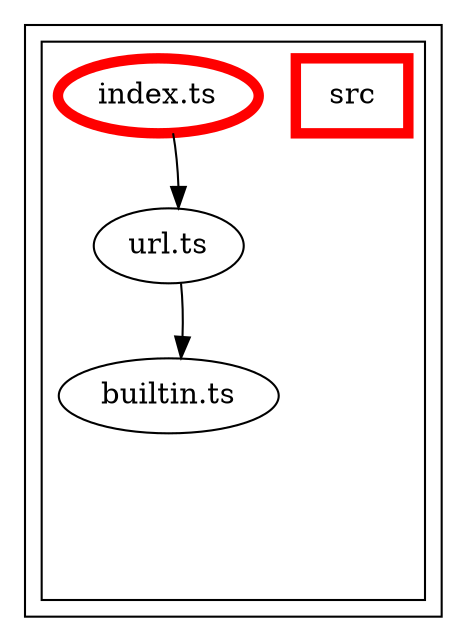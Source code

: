 digraph "dependency-graph-@siteimprove/alfa-url" {
  compound = true;
  "src/url.ts";
  "src/builtin.ts";
  subgraph "cluster_src" {
    color = "#000000";
    label = "";
    "exit_src" [
      style = "invis";
    ];
    subgraph "cluster_src" {
      color = "#000000";
      label = "";
      "name_src" [
        penwidth = 5;
        shape = "rectangle";
        color = "#ff0000";
        label = "src";
      ];
      "exit_src" [
        style = "invis";
      ];
      "src/builtin.ts" [
        label = "builtin.ts";
      ];
      "src/index.ts" [
        label = "index.ts";
        color = "#ff0000";
        penwidth = 5;
      ];
      "src/url.ts" [
        label = "url.ts";
      ];
      "src/builtin.ts" -> "exit_src" [
        style = "invis";
      ];
      "src/index.ts" -> "exit_src" [
        style = "invis";
      ];
      "src/url.ts" -> "exit_src" [
        style = "invis";
      ];
    }
    "exit_src" -> "exit_src" [
      style = "invis";
    ];
    "exit_src" -> "exit_src" [
      style = "invis";
    ];
    "exit_src" -> "exit_src" [
      style = "invis";
    ];
  }
  "src/index.ts" -> "src/url.ts" [
    style = "invis";
  ];
  "src/index.ts" -> "src/url.ts" [
    style = "solid";
    color = "black";
  ];
  "src/url.ts" -> "src/builtin.ts" [
    style = "invis";
  ];
  "src/url.ts" -> "src/builtin.ts" [
    style = "solid";
    color = "black";
  ];
}